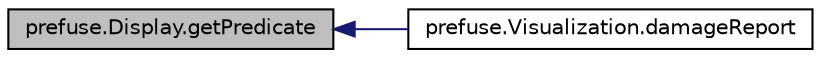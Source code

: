 digraph G
{
  edge [fontname="Helvetica",fontsize="10",labelfontname="Helvetica",labelfontsize="10"];
  node [fontname="Helvetica",fontsize="10",shape=record];
  rankdir="LR";
  Node1 [label="prefuse.Display.getPredicate",height=0.2,width=0.4,color="black", fillcolor="grey75", style="filled" fontcolor="black"];
  Node1 -> Node2 [dir="back",color="midnightblue",fontsize="10",style="solid",fontname="Helvetica"];
  Node2 [label="prefuse.Visualization.damageReport",height=0.2,width=0.4,color="black", fillcolor="white", style="filled",URL="$classprefuse_1_1_visualization.html#a8c0cc6ad86733e91d3796d186f95581b"];
}
